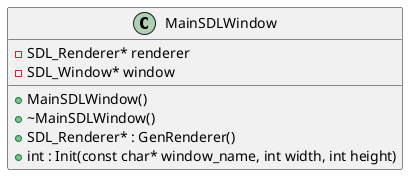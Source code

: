 @startuml
class MainSDLWindow{
  -SDL_Renderer* renderer
  -SDL_Window* window
  +MainSDLWindow()
  +~MainSDLWindow()
  +SDL_Renderer* : GenRenderer()
  +int : Init(const char* window_name, int width, int height)
}
@enduml